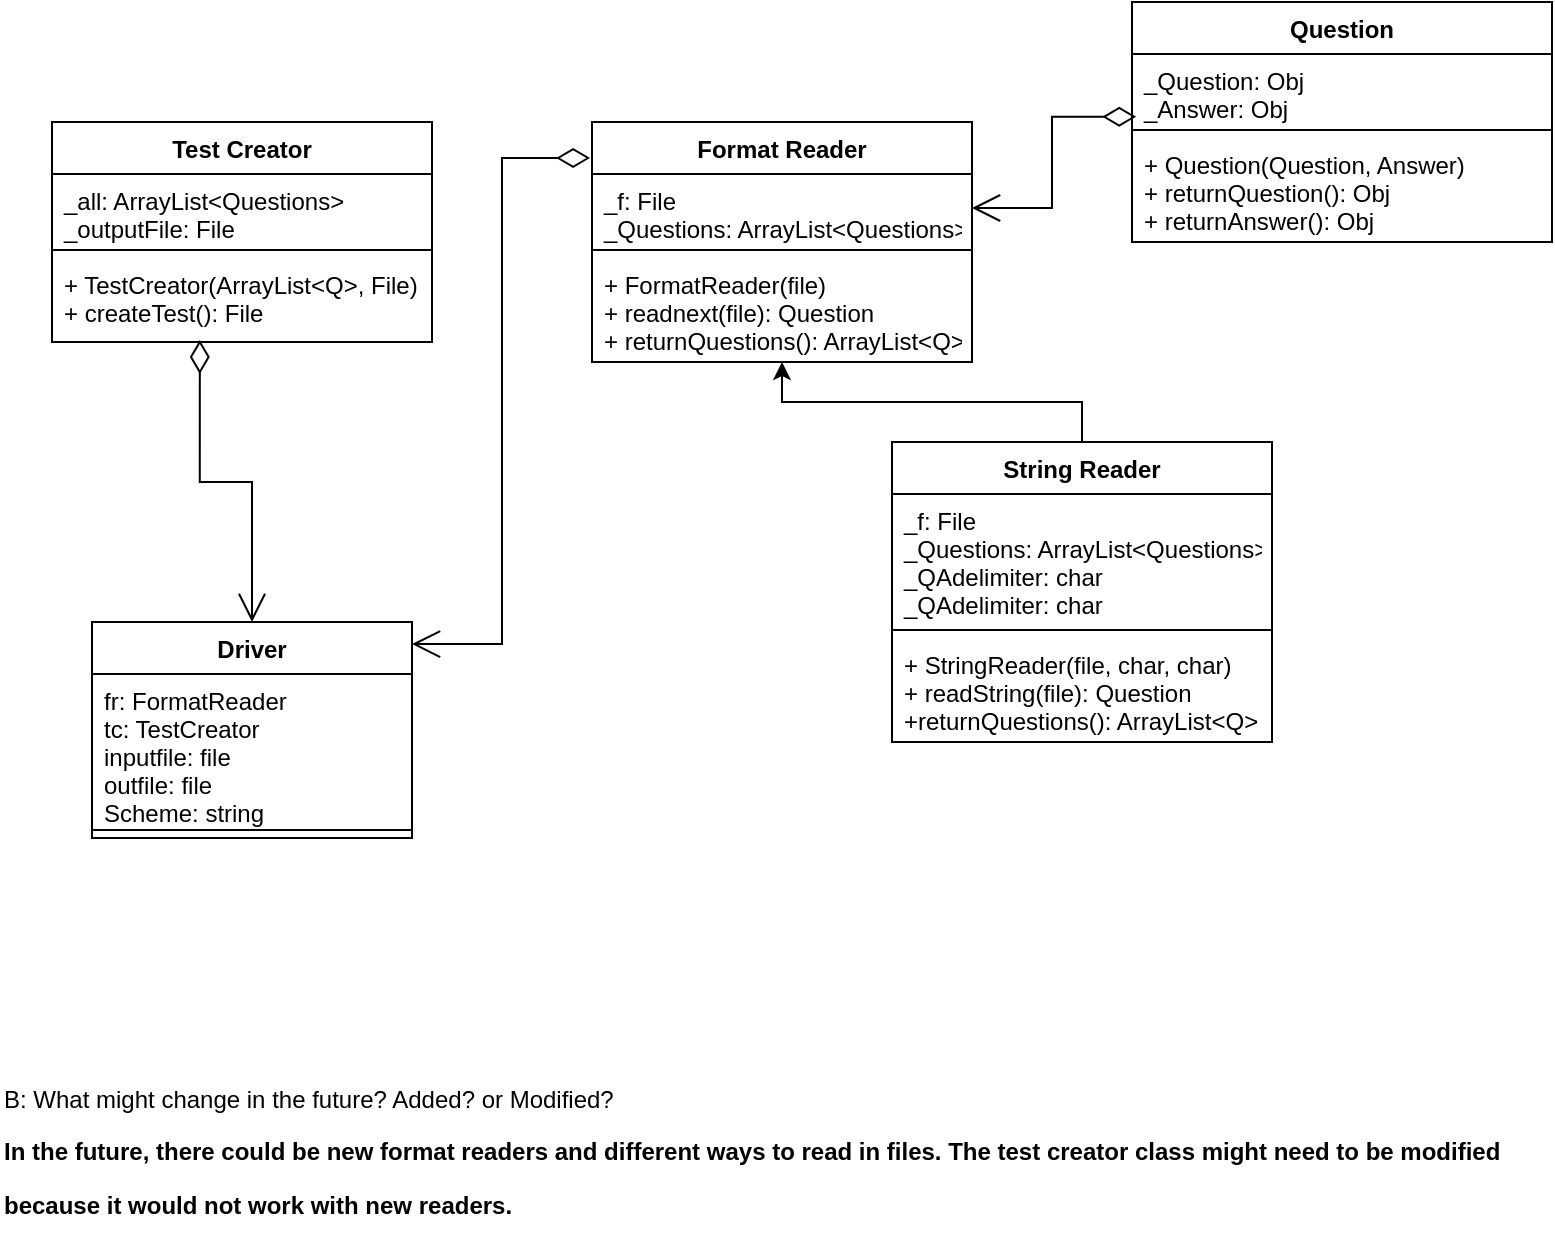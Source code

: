 <mxfile>
    <diagram id="C5RBs43oDa-KdzZeNtuy" name="Page-1">
        <mxGraphModel dx="1410" dy="799" grid="1" gridSize="10" guides="1" tooltips="1" connect="1" arrows="1" fold="1" page="1" pageScale="1" pageWidth="827" pageHeight="1169" math="0" shadow="0">
            <root>
                <mxCell id="WIyWlLk6GJQsqaUBKTNV-0"/>
                <mxCell id="WIyWlLk6GJQsqaUBKTNV-1" parent="WIyWlLk6GJQsqaUBKTNV-0"/>
                <mxCell id="VFtjQShfL0-Lv15Fn_P_-2" value="Test Creator" style="swimlane;fontStyle=1;align=center;verticalAlign=top;childLayout=stackLayout;horizontal=1;startSize=26;horizontalStack=0;resizeParent=1;resizeParentMax=0;resizeLast=0;collapsible=1;marginBottom=0;" parent="WIyWlLk6GJQsqaUBKTNV-1" vertex="1">
                    <mxGeometry x="60" y="120" width="190" height="110" as="geometry"/>
                </mxCell>
                <mxCell id="VFtjQShfL0-Lv15Fn_P_-3" value="_all: ArrayList&lt;Questions&gt;&#10;_outputFile: File" style="text;strokeColor=none;fillColor=none;align=left;verticalAlign=top;spacingLeft=4;spacingRight=4;overflow=hidden;rotatable=0;points=[[0,0.5],[1,0.5]];portConstraint=eastwest;" parent="VFtjQShfL0-Lv15Fn_P_-2" vertex="1">
                    <mxGeometry y="26" width="190" height="34" as="geometry"/>
                </mxCell>
                <mxCell id="VFtjQShfL0-Lv15Fn_P_-4" value="" style="line;strokeWidth=1;fillColor=none;align=left;verticalAlign=middle;spacingTop=-1;spacingLeft=3;spacingRight=3;rotatable=0;labelPosition=right;points=[];portConstraint=eastwest;" parent="VFtjQShfL0-Lv15Fn_P_-2" vertex="1">
                    <mxGeometry y="60" width="190" height="8" as="geometry"/>
                </mxCell>
                <mxCell id="VFtjQShfL0-Lv15Fn_P_-5" value="+ TestCreator(ArrayList&lt;Q&gt;, File)&#10;+ createTest(): File" style="text;strokeColor=none;fillColor=none;align=left;verticalAlign=top;spacingLeft=4;spacingRight=4;overflow=hidden;rotatable=0;points=[[0,0.5],[1,0.5]];portConstraint=eastwest;" parent="VFtjQShfL0-Lv15Fn_P_-2" vertex="1">
                    <mxGeometry y="68" width="190" height="42" as="geometry"/>
                </mxCell>
                <mxCell id="VFtjQShfL0-Lv15Fn_P_-6" value="Format Reader" style="swimlane;fontStyle=1;align=center;verticalAlign=top;childLayout=stackLayout;horizontal=1;startSize=26;horizontalStack=0;resizeParent=1;resizeParentMax=0;resizeLast=0;collapsible=1;marginBottom=0;" parent="WIyWlLk6GJQsqaUBKTNV-1" vertex="1">
                    <mxGeometry x="330" y="120" width="190" height="120" as="geometry"/>
                </mxCell>
                <mxCell id="VFtjQShfL0-Lv15Fn_P_-7" value="_f: File&#10;_Questions: ArrayList&lt;Questions&gt;" style="text;strokeColor=none;fillColor=none;align=left;verticalAlign=top;spacingLeft=4;spacingRight=4;overflow=hidden;rotatable=0;points=[[0,0.5],[1,0.5]];portConstraint=eastwest;" parent="VFtjQShfL0-Lv15Fn_P_-6" vertex="1">
                    <mxGeometry y="26" width="190" height="34" as="geometry"/>
                </mxCell>
                <mxCell id="VFtjQShfL0-Lv15Fn_P_-8" value="" style="line;strokeWidth=1;fillColor=none;align=left;verticalAlign=middle;spacingTop=-1;spacingLeft=3;spacingRight=3;rotatable=0;labelPosition=right;points=[];portConstraint=eastwest;" parent="VFtjQShfL0-Lv15Fn_P_-6" vertex="1">
                    <mxGeometry y="60" width="190" height="8" as="geometry"/>
                </mxCell>
                <mxCell id="VFtjQShfL0-Lv15Fn_P_-9" value="+ FormatReader(file)&#10;+ readnext(file): Question&#10;+ returnQuestions(): ArrayList&lt;Q&gt;" style="text;strokeColor=none;fillColor=none;align=left;verticalAlign=top;spacingLeft=4;spacingRight=4;overflow=hidden;rotatable=0;points=[[0,0.5],[1,0.5]];portConstraint=eastwest;" parent="VFtjQShfL0-Lv15Fn_P_-6" vertex="1">
                    <mxGeometry y="68" width="190" height="52" as="geometry"/>
                </mxCell>
                <mxCell id="VFtjQShfL0-Lv15Fn_P_-21" value="Driver" style="swimlane;fontStyle=1;align=center;verticalAlign=top;childLayout=stackLayout;horizontal=1;startSize=26;horizontalStack=0;resizeParent=1;resizeParentMax=0;resizeLast=0;collapsible=1;marginBottom=0;" parent="WIyWlLk6GJQsqaUBKTNV-1" vertex="1">
                    <mxGeometry x="80" y="370" width="160" height="108" as="geometry"/>
                </mxCell>
                <mxCell id="VFtjQShfL0-Lv15Fn_P_-22" value="fr: FormatReader&#10;tc: TestCreator&#10;inputfile: file&#10;outfile: file&#10;Scheme: string" style="text;strokeColor=none;fillColor=none;align=left;verticalAlign=top;spacingLeft=4;spacingRight=4;overflow=hidden;rotatable=0;points=[[0,0.5],[1,0.5]];portConstraint=eastwest;" parent="VFtjQShfL0-Lv15Fn_P_-21" vertex="1">
                    <mxGeometry y="26" width="160" height="74" as="geometry"/>
                </mxCell>
                <mxCell id="VFtjQShfL0-Lv15Fn_P_-23" value="" style="line;strokeWidth=1;fillColor=none;align=left;verticalAlign=middle;spacingTop=-1;spacingLeft=3;spacingRight=3;rotatable=0;labelPosition=right;points=[];portConstraint=eastwest;" parent="VFtjQShfL0-Lv15Fn_P_-21" vertex="1">
                    <mxGeometry y="100" width="160" height="8" as="geometry"/>
                </mxCell>
                <mxCell id="VFtjQShfL0-Lv15Fn_P_-30" value="Question" style="swimlane;fontStyle=1;align=center;verticalAlign=top;childLayout=stackLayout;horizontal=1;startSize=26;horizontalStack=0;resizeParent=1;resizeParentMax=0;resizeLast=0;collapsible=1;marginBottom=0;" parent="WIyWlLk6GJQsqaUBKTNV-1" vertex="1">
                    <mxGeometry x="600" y="60" width="210" height="120" as="geometry"/>
                </mxCell>
                <mxCell id="VFtjQShfL0-Lv15Fn_P_-31" value="_Question: Obj&#10;_Answer: Obj" style="text;strokeColor=none;fillColor=none;align=left;verticalAlign=top;spacingLeft=4;spacingRight=4;overflow=hidden;rotatable=0;points=[[0,0.5],[1,0.5]];portConstraint=eastwest;" parent="VFtjQShfL0-Lv15Fn_P_-30" vertex="1">
                    <mxGeometry y="26" width="210" height="34" as="geometry"/>
                </mxCell>
                <mxCell id="VFtjQShfL0-Lv15Fn_P_-32" value="" style="line;strokeWidth=1;fillColor=none;align=left;verticalAlign=middle;spacingTop=-1;spacingLeft=3;spacingRight=3;rotatable=0;labelPosition=right;points=[];portConstraint=eastwest;" parent="VFtjQShfL0-Lv15Fn_P_-30" vertex="1">
                    <mxGeometry y="60" width="210" height="8" as="geometry"/>
                </mxCell>
                <mxCell id="VFtjQShfL0-Lv15Fn_P_-33" value="+ Question(Question, Answer)&#10;+ returnQuestion(): Obj&#10;+ returnAnswer(): Obj" style="text;strokeColor=none;fillColor=none;align=left;verticalAlign=top;spacingLeft=4;spacingRight=4;overflow=hidden;rotatable=0;points=[[0,0.5],[1,0.5]];portConstraint=eastwest;" parent="VFtjQShfL0-Lv15Fn_P_-30" vertex="1">
                    <mxGeometry y="68" width="210" height="52" as="geometry"/>
                </mxCell>
                <mxCell id="VFtjQShfL0-Lv15Fn_P_-35" value="" style="endArrow=open;html=1;endSize=12;startArrow=diamondThin;startSize=14;startFill=0;edgeStyle=orthogonalEdgeStyle;align=left;verticalAlign=bottom;rounded=0;entryX=1;entryY=0.5;entryDx=0;entryDy=0;exitX=0.01;exitY=0.923;exitDx=0;exitDy=0;exitPerimeter=0;" parent="WIyWlLk6GJQsqaUBKTNV-1" source="VFtjQShfL0-Lv15Fn_P_-31" target="VFtjQShfL0-Lv15Fn_P_-7" edge="1">
                    <mxGeometry x="-0.531" y="20" relative="1" as="geometry">
                        <mxPoint x="605" y="130.02" as="sourcePoint"/>
                        <mxPoint x="510" y="130" as="targetPoint"/>
                        <mxPoint as="offset"/>
                    </mxGeometry>
                </mxCell>
                <mxCell id="VFtjQShfL0-Lv15Fn_P_-48" style="edgeStyle=orthogonalEdgeStyle;rounded=0;orthogonalLoop=1;jettySize=auto;html=1;exitX=0.5;exitY=0;exitDx=0;exitDy=0;entryX=0.5;entryY=1;entryDx=0;entryDy=0;entryPerimeter=0;" parent="WIyWlLk6GJQsqaUBKTNV-1" source="VFtjQShfL0-Lv15Fn_P_-41" target="VFtjQShfL0-Lv15Fn_P_-9" edge="1">
                    <mxGeometry relative="1" as="geometry"/>
                </mxCell>
                <mxCell id="VFtjQShfL0-Lv15Fn_P_-41" value="String Reader" style="swimlane;fontStyle=1;align=center;verticalAlign=top;childLayout=stackLayout;horizontal=1;startSize=26;horizontalStack=0;resizeParent=1;resizeParentMax=0;resizeLast=0;collapsible=1;marginBottom=0;" parent="WIyWlLk6GJQsqaUBKTNV-1" vertex="1">
                    <mxGeometry x="480" y="280" width="190" height="150" as="geometry"/>
                </mxCell>
                <mxCell id="VFtjQShfL0-Lv15Fn_P_-42" value="_f: File&#10;_Questions: ArrayList&lt;Questions&gt;&#10;_QAdelimiter: char&#10;_QAdelimiter: char" style="text;strokeColor=none;fillColor=none;align=left;verticalAlign=top;spacingLeft=4;spacingRight=4;overflow=hidden;rotatable=0;points=[[0,0.5],[1,0.5]];portConstraint=eastwest;" parent="VFtjQShfL0-Lv15Fn_P_-41" vertex="1">
                    <mxGeometry y="26" width="190" height="64" as="geometry"/>
                </mxCell>
                <mxCell id="VFtjQShfL0-Lv15Fn_P_-43" value="" style="line;strokeWidth=1;fillColor=none;align=left;verticalAlign=middle;spacingTop=-1;spacingLeft=3;spacingRight=3;rotatable=0;labelPosition=right;points=[];portConstraint=eastwest;" parent="VFtjQShfL0-Lv15Fn_P_-41" vertex="1">
                    <mxGeometry y="90" width="190" height="8" as="geometry"/>
                </mxCell>
                <mxCell id="VFtjQShfL0-Lv15Fn_P_-44" value="+ StringReader(file, char, char)&#10;+ readString(file): Question&#10;+returnQuestions(): ArrayList&lt;Q&gt;" style="text;strokeColor=none;fillColor=none;align=left;verticalAlign=top;spacingLeft=4;spacingRight=4;overflow=hidden;rotatable=0;points=[[0,0.5],[1,0.5]];portConstraint=eastwest;" parent="VFtjQShfL0-Lv15Fn_P_-41" vertex="1">
                    <mxGeometry y="98" width="190" height="52" as="geometry"/>
                </mxCell>
                <mxCell id="VFtjQShfL0-Lv15Fn_P_-51" value="" style="endArrow=open;html=1;endSize=12;startArrow=diamondThin;startSize=14;startFill=0;edgeStyle=orthogonalEdgeStyle;align=left;verticalAlign=bottom;rounded=0;entryX=0.5;entryY=0;entryDx=0;entryDy=0;exitX=0.389;exitY=0.976;exitDx=0;exitDy=0;exitPerimeter=0;" parent="WIyWlLk6GJQsqaUBKTNV-1" source="VFtjQShfL0-Lv15Fn_P_-5" target="VFtjQShfL0-Lv15Fn_P_-21" edge="1">
                    <mxGeometry x="0.438" y="74" relative="1" as="geometry">
                        <mxPoint x="90" y="280" as="sourcePoint"/>
                        <mxPoint x="250" y="280" as="targetPoint"/>
                        <mxPoint x="-4" y="-25" as="offset"/>
                    </mxGeometry>
                </mxCell>
                <mxCell id="VFtjQShfL0-Lv15Fn_P_-52" value="" style="endArrow=open;html=1;endSize=12;startArrow=diamondThin;startSize=14;startFill=0;edgeStyle=orthogonalEdgeStyle;align=left;verticalAlign=bottom;rounded=0;entryX=1;entryY=0.102;entryDx=0;entryDy=0;entryPerimeter=0;exitX=-0.005;exitY=0.15;exitDx=0;exitDy=0;exitPerimeter=0;" parent="WIyWlLk6GJQsqaUBKTNV-1" source="VFtjQShfL0-Lv15Fn_P_-6" target="VFtjQShfL0-Lv15Fn_P_-21" edge="1">
                    <mxGeometry x="-1" y="54" relative="1" as="geometry">
                        <mxPoint x="300" y="540" as="sourcePoint"/>
                        <mxPoint x="460" y="540" as="targetPoint"/>
                        <mxPoint x="-20" y="4" as="offset"/>
                    </mxGeometry>
                </mxCell>
                <mxCell id="VFtjQShfL0-Lv15Fn_P_-53" value="&lt;p&gt;&lt;/p&gt;&lt;p&gt;B: What might change in the future? Added? or Modified?&lt;/p&gt;&lt;p&gt;&lt;b&gt;In the future, there could be new format readers and different ways to read in files. The test creator class might need to be modified&lt;/b&gt;&lt;/p&gt;&lt;p&gt;&lt;b&gt;because it would not work with new readers.&amp;nbsp;&lt;/b&gt;&lt;/p&gt;" style="text;html=1;align=left;verticalAlign=middle;resizable=0;points=[];autosize=1;strokeColor=none;fillColor=none;" parent="WIyWlLk6GJQsqaUBKTNV-1" vertex="1">
                    <mxGeometry x="34" y="585" width="760" height="100" as="geometry"/>
                </mxCell>
            </root>
        </mxGraphModel>
    </diagram>
</mxfile>